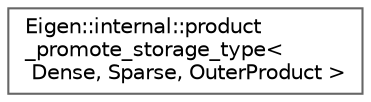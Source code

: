 digraph "Graphical Class Hierarchy"
{
 // LATEX_PDF_SIZE
  bgcolor="transparent";
  edge [fontname=Helvetica,fontsize=10,labelfontname=Helvetica,labelfontsize=10];
  node [fontname=Helvetica,fontsize=10,shape=box,height=0.2,width=0.4];
  rankdir="LR";
  Node0 [id="Node000000",label="Eigen::internal::product\l_promote_storage_type\<\l Dense, Sparse, OuterProduct \>",height=0.2,width=0.4,color="grey40", fillcolor="white", style="filled",URL="$structEigen_1_1internal_1_1product__promote__storage__type_3_01Dense_00_01Sparse_00_01OuterProduct_01_4.html",tooltip=" "];
}
